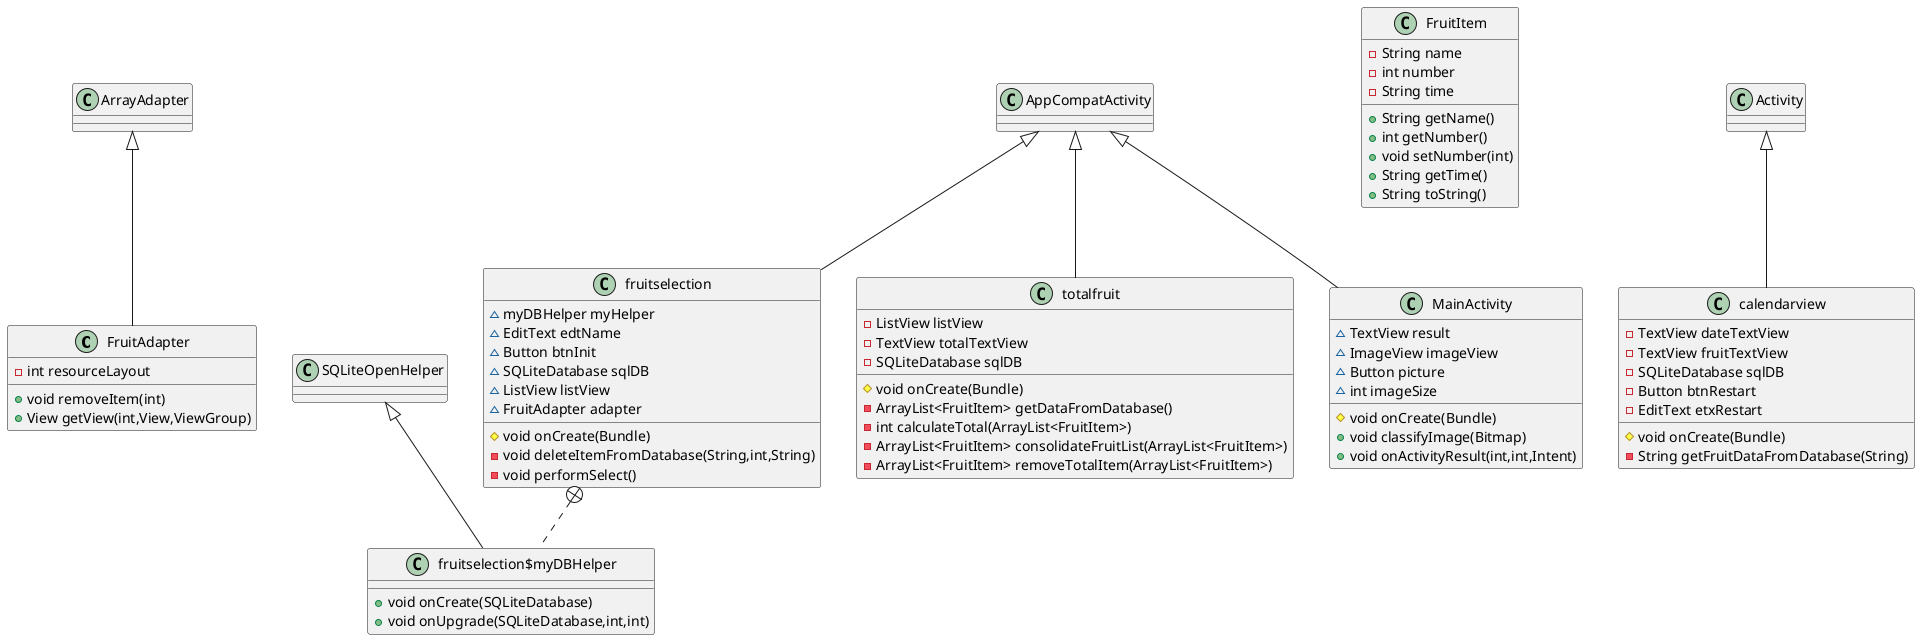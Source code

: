 @startuml
class FruitAdapter {
- int resourceLayout
+ void removeItem(int)
+ View getView(int,View,ViewGroup)
}
class fruitselection {
~ myDBHelper myHelper
~ EditText edtName
~ Button btnInit
~ SQLiteDatabase sqlDB
~ ListView listView
~ FruitAdapter adapter
# void onCreate(Bundle)
- void deleteItemFromDatabase(String,int,String)
- void performSelect()
}
class fruitselection$myDBHelper {
+ void onCreate(SQLiteDatabase)
+ void onUpgrade(SQLiteDatabase,int,int)
}
class totalfruit {
- ListView listView
- TextView totalTextView
- SQLiteDatabase sqlDB
# void onCreate(Bundle)
- ArrayList<FruitItem> getDataFromDatabase()
- int calculateTotal(ArrayList<FruitItem>)
- ArrayList<FruitItem> consolidateFruitList(ArrayList<FruitItem>)
- ArrayList<FruitItem> removeTotalItem(ArrayList<FruitItem>)
}
class FruitItem {
- String name
- int number
- String time
+ String getName()
+ int getNumber()
+ void setNumber(int)
+ String getTime()
+ String toString()
}
class calendarview {
- TextView dateTextView
- TextView fruitTextView
- SQLiteDatabase sqlDB
- Button btnRestart
- EditText etxRestart
# void onCreate(Bundle)
- String getFruitDataFromDatabase(String)
}
class MainActivity {
~ TextView result
~ ImageView imageView
~ Button picture
~ int imageSize
# void onCreate(Bundle)
+ void classifyImage(Bitmap)
+ void onActivityResult(int,int,Intent)
}


ArrayAdapter <|-- FruitAdapter
AppCompatActivity <|-- fruitselection
fruitselection +.. fruitselection$myDBHelper
SQLiteOpenHelper <|-- fruitselection$myDBHelper
AppCompatActivity <|-- totalfruit
Activity <|-- calendarview
AppCompatActivity <|-- MainActivity
@enduml